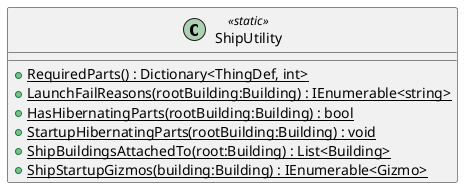 @startuml
class ShipUtility <<static>> {
    + {static} RequiredParts() : Dictionary<ThingDef, int>
    + {static} LaunchFailReasons(rootBuilding:Building) : IEnumerable<string>
    + {static} HasHibernatingParts(rootBuilding:Building) : bool
    + {static} StartupHibernatingParts(rootBuilding:Building) : void
    + {static} ShipBuildingsAttachedTo(root:Building) : List<Building>
    + {static} ShipStartupGizmos(building:Building) : IEnumerable<Gizmo>
}
@enduml
